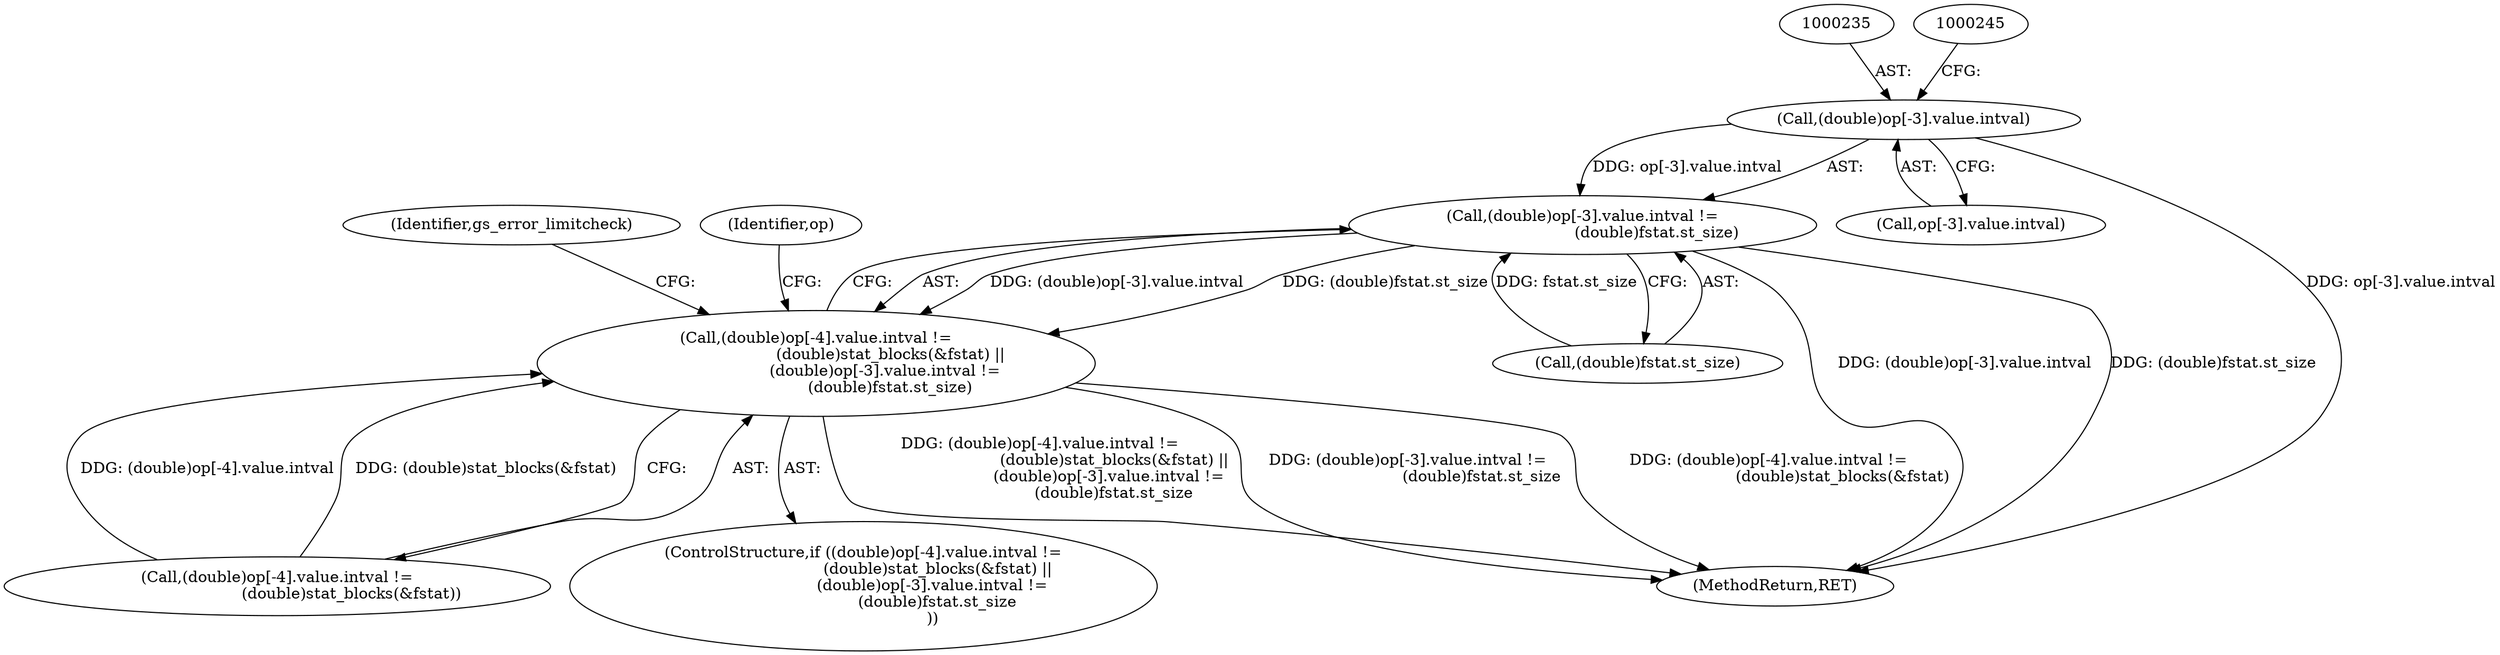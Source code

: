 digraph "0_ghostscript_b60d50b7567369ad856cebe1efb6cd7dd2284219_0@array" {
"1000234" [label="(Call,(double)op[-3].value.intval)"];
"1000233" [label="(Call,(double)op[-3].value.intval !=\n                              (double)fstat.st_size)"];
"1000216" [label="(Call,(double)op[-4].value.intval !=\n                              (double)stat_blocks(&fstat) ||\n                            (double)op[-3].value.intval !=\n                              (double)fstat.st_size)"];
"1000236" [label="(Call,op[-3].value.intval)"];
"1000216" [label="(Call,(double)op[-4].value.intval !=\n                              (double)stat_blocks(&fstat) ||\n                            (double)op[-3].value.intval !=\n                              (double)fstat.st_size)"];
"1000244" [label="(Call,(double)fstat.st_size)"];
"1000285" [label="(MethodReturn,RET)"];
"1000217" [label="(Call,(double)op[-4].value.intval !=\n                              (double)stat_blocks(&fstat))"];
"1000250" [label="(Identifier,gs_error_limitcheck)"];
"1000234" [label="(Call,(double)op[-3].value.intval)"];
"1000233" [label="(Call,(double)op[-3].value.intval !=\n                              (double)fstat.st_size)"];
"1000215" [label="(ControlStructure,if ((double)op[-4].value.intval !=\n                              (double)stat_blocks(&fstat) ||\n                            (double)op[-3].value.intval !=\n                              (double)fstat.st_size\n                            ))"];
"1000253" [label="(Identifier,op)"];
"1000234" -> "1000233"  [label="AST: "];
"1000234" -> "1000236"  [label="CFG: "];
"1000235" -> "1000234"  [label="AST: "];
"1000236" -> "1000234"  [label="AST: "];
"1000245" -> "1000234"  [label="CFG: "];
"1000234" -> "1000285"  [label="DDG: op[-3].value.intval"];
"1000234" -> "1000233"  [label="DDG: op[-3].value.intval"];
"1000233" -> "1000216"  [label="AST: "];
"1000233" -> "1000244"  [label="CFG: "];
"1000244" -> "1000233"  [label="AST: "];
"1000216" -> "1000233"  [label="CFG: "];
"1000233" -> "1000285"  [label="DDG: (double)op[-3].value.intval"];
"1000233" -> "1000285"  [label="DDG: (double)fstat.st_size"];
"1000233" -> "1000216"  [label="DDG: (double)op[-3].value.intval"];
"1000233" -> "1000216"  [label="DDG: (double)fstat.st_size"];
"1000244" -> "1000233"  [label="DDG: fstat.st_size"];
"1000216" -> "1000215"  [label="AST: "];
"1000216" -> "1000217"  [label="CFG: "];
"1000217" -> "1000216"  [label="AST: "];
"1000250" -> "1000216"  [label="CFG: "];
"1000253" -> "1000216"  [label="CFG: "];
"1000216" -> "1000285"  [label="DDG: (double)op[-4].value.intval !=\n                              (double)stat_blocks(&fstat) ||\n                            (double)op[-3].value.intval !=\n                              (double)fstat.st_size"];
"1000216" -> "1000285"  [label="DDG: (double)op[-3].value.intval !=\n                              (double)fstat.st_size"];
"1000216" -> "1000285"  [label="DDG: (double)op[-4].value.intval !=\n                              (double)stat_blocks(&fstat)"];
"1000217" -> "1000216"  [label="DDG: (double)op[-4].value.intval"];
"1000217" -> "1000216"  [label="DDG: (double)stat_blocks(&fstat)"];
}
